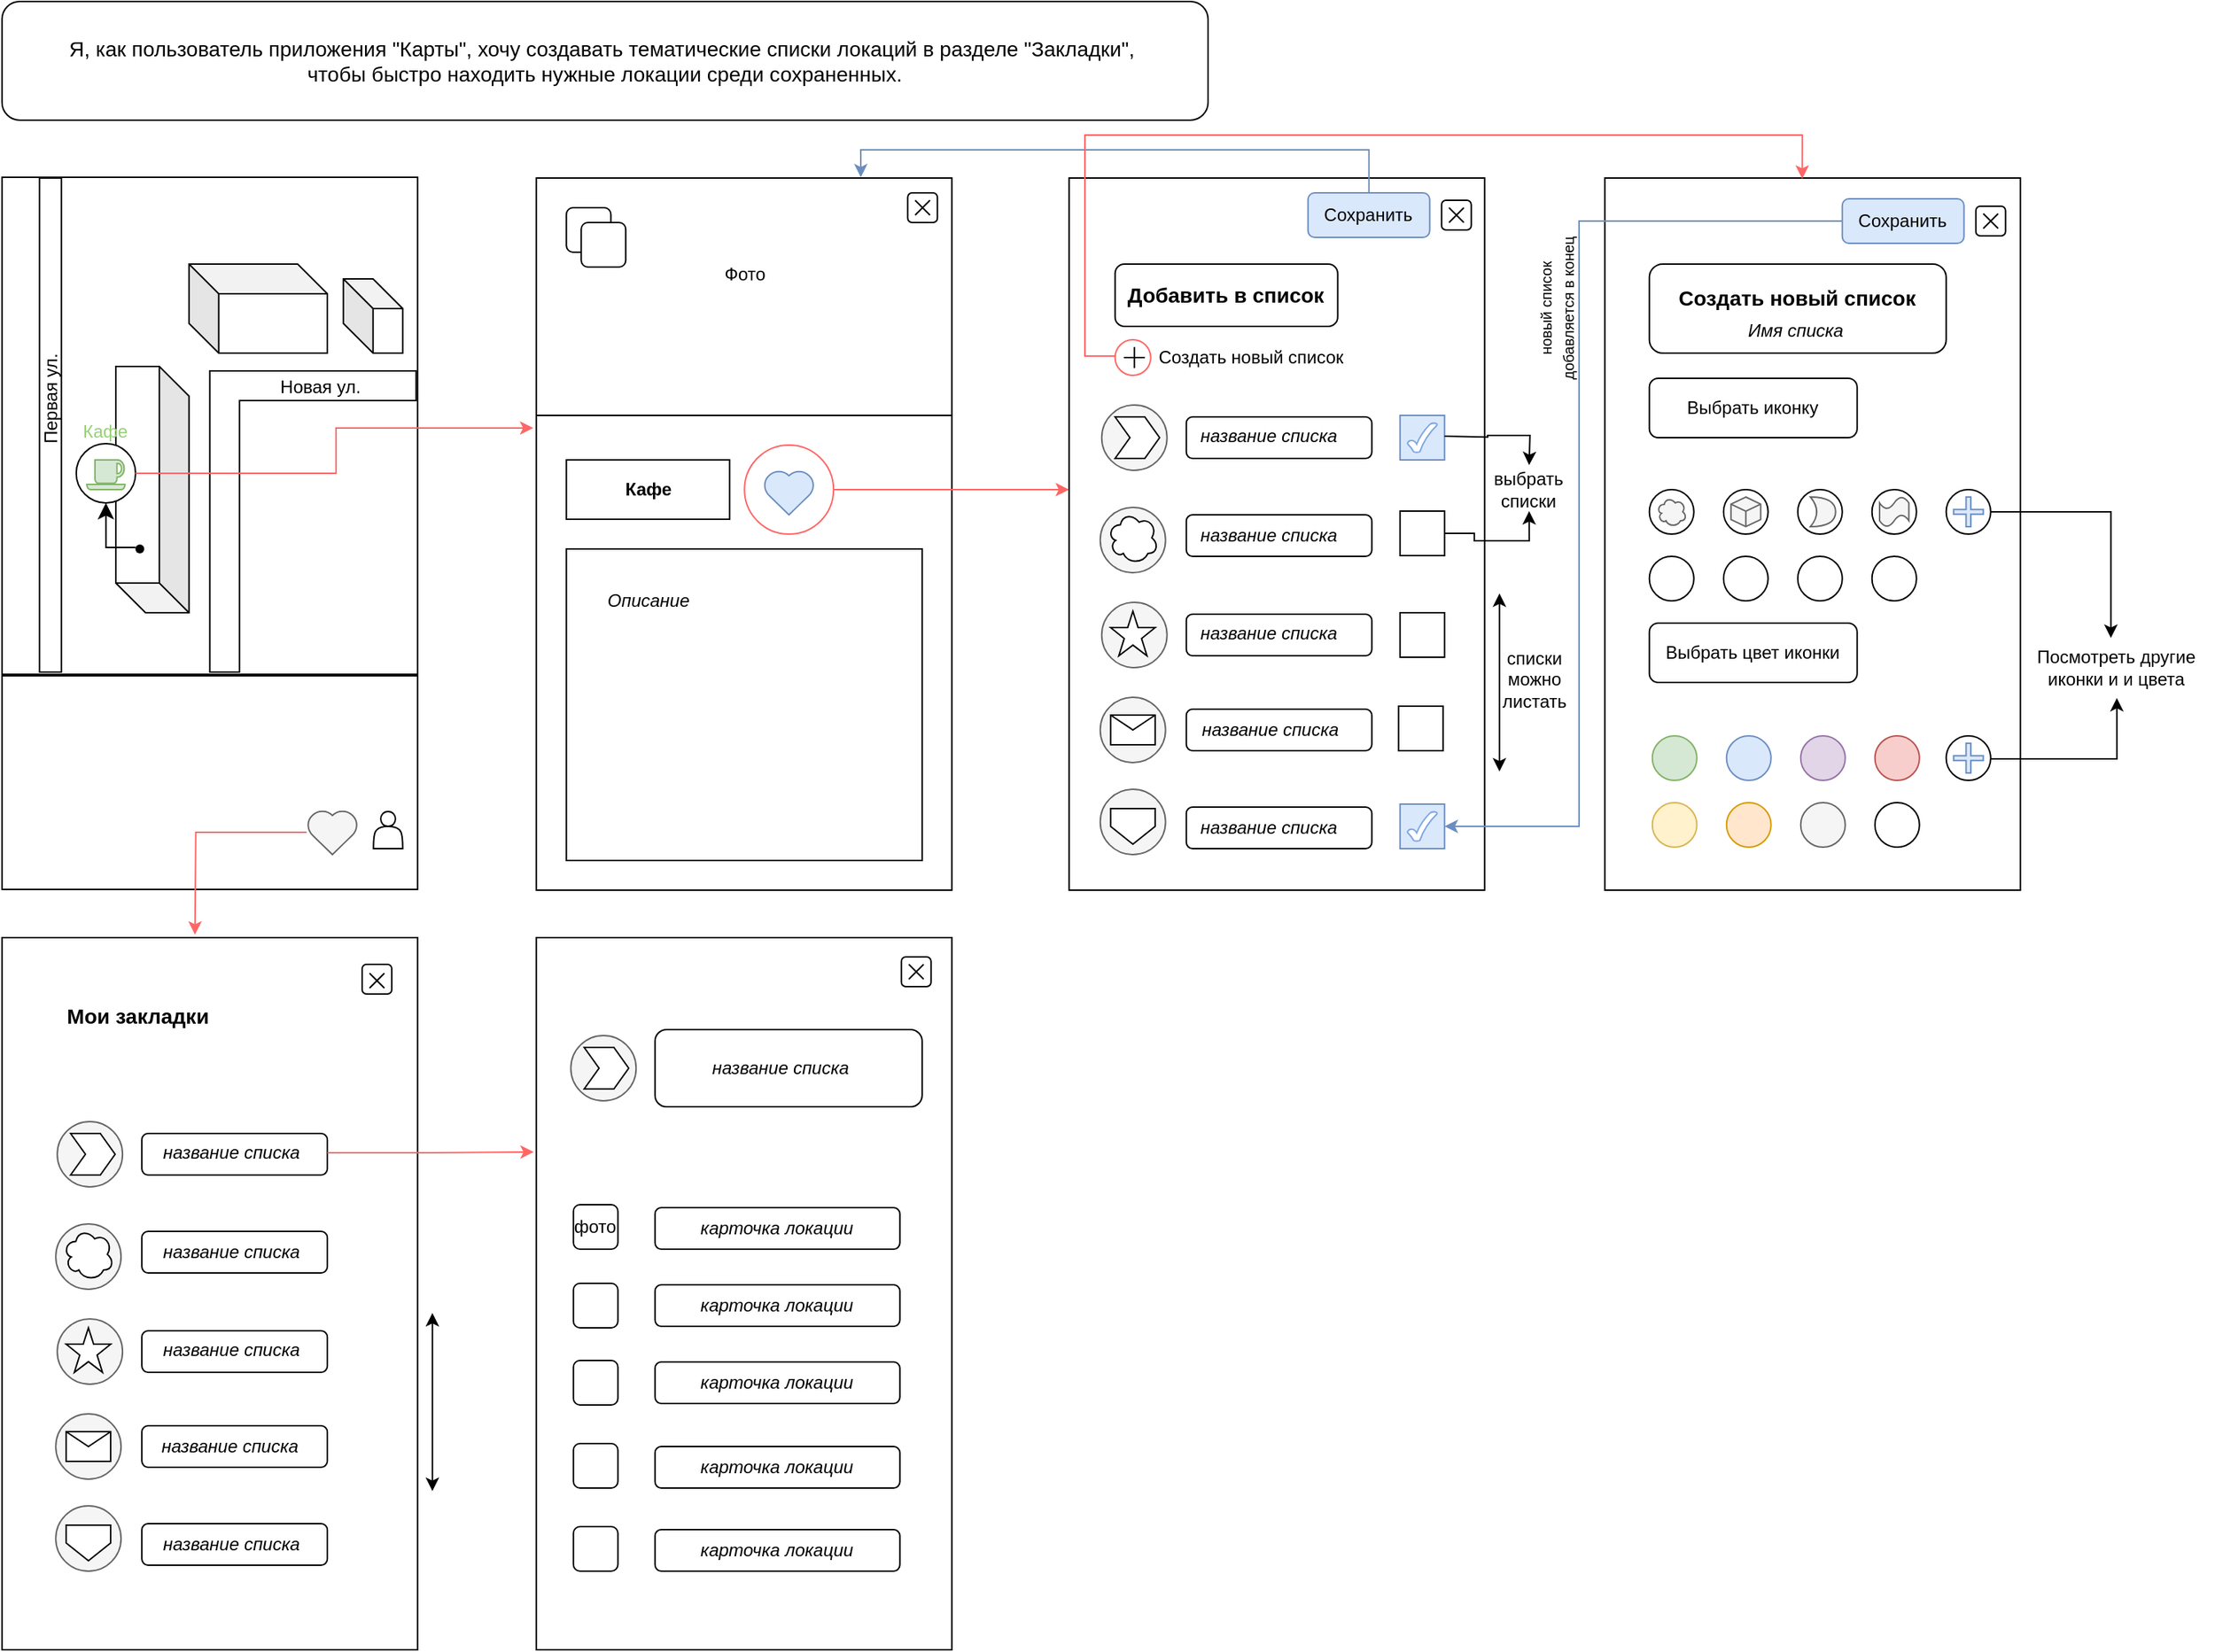 <mxfile version="24.7.17">
  <diagram name="Page-1" id="ng63fu3lM4MBlFRZrWzI">
    <mxGraphModel grid="1" page="1" gridSize="10" guides="1" tooltips="1" connect="1" arrows="1" fold="1" pageScale="1" pageWidth="1100" pageHeight="850" math="0" shadow="0">
      <root>
        <mxCell id="0" />
        <mxCell id="1" parent="0" />
        <mxCell id="B4v2re9XN5KgWexK3dJj-2" value="" style="rounded=0;whiteSpace=wrap;html=1;" vertex="1" parent="1">
          <mxGeometry x="-442.64" y="159" width="280" height="480" as="geometry" />
        </mxCell>
        <mxCell id="4qpN3ZdkAZgRAv6ax8aq-21" style="edgeStyle=orthogonalEdgeStyle;rounded=0;orthogonalLoop=1;jettySize=auto;html=1;exitX=1;exitY=0.5;exitDx=0;exitDy=0;strokeColor=#FF6666;fillColor=#a20025;" edge="1" parent="1" source="4qpN3ZdkAZgRAv6ax8aq-19" target="4qpN3ZdkAZgRAv6ax8aq-14">
          <mxGeometry relative="1" as="geometry">
            <Array as="points">
              <mxPoint x="-122.64" y="369" />
              <mxPoint x="-122.64" y="369" />
            </Array>
          </mxGeometry>
        </mxCell>
        <mxCell id="4qpN3ZdkAZgRAv6ax8aq-19" value="" style="ellipse;whiteSpace=wrap;html=1;aspect=fixed;fillColor=none;strokeColor=#FF6666;" vertex="1" parent="1">
          <mxGeometry x="-302.36" y="339" width="60" height="60" as="geometry" />
        </mxCell>
        <mxCell id="4qpN3ZdkAZgRAv6ax8aq-2" value="" style="endArrow=none;html=1;rounded=0;entryX=1.001;entryY=0.573;entryDx=0;entryDy=0;entryPerimeter=0;exitX=0;exitY=0.573;exitDx=0;exitDy=0;exitPerimeter=0;" edge="1" parent="1">
          <mxGeometry width="50" height="50" relative="1" as="geometry">
            <mxPoint x="-442.64" y="319.0" as="sourcePoint" />
            <mxPoint x="-162.36" y="319.0" as="targetPoint" />
          </mxGeometry>
        </mxCell>
        <mxCell id="4qpN3ZdkAZgRAv6ax8aq-6" value="Фото" style="text;html=1;align=center;verticalAlign=middle;whiteSpace=wrap;rounded=0;" vertex="1" parent="1">
          <mxGeometry x="-332.36" y="209" width="60" height="30" as="geometry" />
        </mxCell>
        <mxCell id="4qpN3ZdkAZgRAv6ax8aq-7" value="" style="rounded=1;whiteSpace=wrap;html=1;" vertex="1" parent="1">
          <mxGeometry x="-192.36" y="169" width="20" height="20" as="geometry" />
        </mxCell>
        <mxCell id="4qpN3ZdkAZgRAv6ax8aq-8" value="" style="shape=umlDestroy;whiteSpace=wrap;html=1;strokeWidth=1;targetShapes=umlLifeline;" vertex="1" parent="1">
          <mxGeometry x="-187.36" y="174" width="10" height="10" as="geometry" />
        </mxCell>
        <mxCell id="4qpN3ZdkAZgRAv6ax8aq-9" value="&lt;b&gt;Кафе&lt;/b&gt;" style="rounded=0;whiteSpace=wrap;html=1;" vertex="1" parent="1">
          <mxGeometry x="-422.36" y="349" width="110" height="40" as="geometry" />
        </mxCell>
        <mxCell id="4qpN3ZdkAZgRAv6ax8aq-12" value="" style="rounded=1;whiteSpace=wrap;html=1;" vertex="1" parent="1">
          <mxGeometry x="-422.36" y="179" width="30" height="30" as="geometry" />
        </mxCell>
        <mxCell id="4qpN3ZdkAZgRAv6ax8aq-13" value="" style="rounded=1;whiteSpace=wrap;html=1;" vertex="1" parent="1">
          <mxGeometry x="-412.36" y="189" width="30" height="30" as="geometry" />
        </mxCell>
        <mxCell id="4qpN3ZdkAZgRAv6ax8aq-14" value="" style="rounded=0;whiteSpace=wrap;html=1;" vertex="1" parent="1">
          <mxGeometry x="-83.64" y="159" width="280" height="480" as="geometry" />
        </mxCell>
        <mxCell id="4qpN3ZdkAZgRAv6ax8aq-22" value="&lt;b&gt;&lt;font style=&quot;font-size: 14px;&quot;&gt;Добавить в список&lt;/font&gt;&lt;/b&gt;" style="rounded=1;whiteSpace=wrap;html=1;" vertex="1" parent="1">
          <mxGeometry x="-52.64" y="217" width="150" height="42" as="geometry" />
        </mxCell>
        <mxCell id="4qpN3ZdkAZgRAv6ax8aq-42" value="" style="rounded=0;whiteSpace=wrap;html=1;" vertex="1" parent="1">
          <mxGeometry x="-422.36" y="409" width="239.72" height="210" as="geometry" />
        </mxCell>
        <mxCell id="4qpN3ZdkAZgRAv6ax8aq-10" value="&lt;i&gt;Описание&lt;/i&gt;" style="text;html=1;align=center;verticalAlign=middle;whiteSpace=wrap;rounded=0;" vertex="1" parent="1">
          <mxGeometry x="-417.36" y="429" width="100" height="30" as="geometry" />
        </mxCell>
        <mxCell id="4qpN3ZdkAZgRAv6ax8aq-43" value="" style="rounded=1;whiteSpace=wrap;html=1;" vertex="1" parent="1">
          <mxGeometry x="-4.64" y="320" width="125" height="28" as="geometry" />
        </mxCell>
        <mxCell id="4qpN3ZdkAZgRAv6ax8aq-27" value="&lt;i&gt;название списка&lt;/i&gt;" style="text;html=1;align=center;verticalAlign=middle;whiteSpace=wrap;rounded=0;" vertex="1" parent="1">
          <mxGeometry x="-13.64" y="318" width="130" height="30" as="geometry" />
        </mxCell>
        <mxCell id="4qpN3ZdkAZgRAv6ax8aq-44" value="" style="rounded=1;whiteSpace=wrap;html=1;" vertex="1" parent="1">
          <mxGeometry x="-4.64" y="386" width="125" height="28" as="geometry" />
        </mxCell>
        <mxCell id="4qpN3ZdkAZgRAv6ax8aq-45" value="" style="rounded=1;whiteSpace=wrap;html=1;" vertex="1" parent="1">
          <mxGeometry x="-4.64" y="453" width="125" height="28" as="geometry" />
        </mxCell>
        <mxCell id="4qpN3ZdkAZgRAv6ax8aq-46" value="" style="rounded=1;whiteSpace=wrap;html=1;" vertex="1" parent="1">
          <mxGeometry x="-4.64" y="517" width="125" height="28" as="geometry" />
        </mxCell>
        <mxCell id="4qpN3ZdkAZgRAv6ax8aq-47" value="" style="rounded=1;whiteSpace=wrap;html=1;" vertex="1" parent="1">
          <mxGeometry x="-4.64" y="583" width="125" height="28" as="geometry" />
        </mxCell>
        <mxCell id="4qpN3ZdkAZgRAv6ax8aq-38" value="&lt;i&gt;название списка&lt;/i&gt;" style="text;html=1;align=center;verticalAlign=middle;whiteSpace=wrap;rounded=0;" vertex="1" parent="1">
          <mxGeometry x="-13.64" y="582" width="130" height="30" as="geometry" />
        </mxCell>
        <mxCell id="4qpN3ZdkAZgRAv6ax8aq-37" value="&lt;i&gt;название списка&lt;/i&gt;" style="text;html=1;align=center;verticalAlign=middle;whiteSpace=wrap;rounded=0;" vertex="1" parent="1">
          <mxGeometry x="-6" y="516" width="116.36" height="30" as="geometry" />
        </mxCell>
        <mxCell id="4qpN3ZdkAZgRAv6ax8aq-36" value="&lt;i&gt;название списка&lt;/i&gt;" style="text;html=1;align=center;verticalAlign=middle;whiteSpace=wrap;rounded=0;" vertex="1" parent="1">
          <mxGeometry x="-13.64" y="451" width="130" height="30" as="geometry" />
        </mxCell>
        <mxCell id="4qpN3ZdkAZgRAv6ax8aq-35" value="&lt;i&gt;название списка&lt;/i&gt;" style="text;html=1;align=center;verticalAlign=middle;whiteSpace=wrap;rounded=0;" vertex="1" parent="1">
          <mxGeometry x="-13.64" y="385" width="130" height="30" as="geometry" />
        </mxCell>
        <mxCell id="4qpN3ZdkAZgRAv6ax8aq-50" value="" style="rounded=0;whiteSpace=wrap;html=1;" vertex="1" parent="1">
          <mxGeometry x="277.36" y="159" width="280" height="480" as="geometry" />
        </mxCell>
        <mxCell id="4qpN3ZdkAZgRAv6ax8aq-53" value="&lt;b&gt;&lt;font style=&quot;font-size: 14px;&quot;&gt;Создать новый список&lt;/font&gt;&lt;/b&gt;&lt;div&gt;&lt;br&gt;&lt;/div&gt;" style="rounded=1;whiteSpace=wrap;html=1;" vertex="1" parent="1">
          <mxGeometry x="307.36" y="217" width="200" height="60" as="geometry" />
        </mxCell>
        <mxCell id="4qpN3ZdkAZgRAv6ax8aq-54" value="Выбрать иконку" style="rounded=1;whiteSpace=wrap;html=1;" vertex="1" parent="1">
          <mxGeometry x="307.36" y="294" width="140" height="40" as="geometry" />
        </mxCell>
        <mxCell id="4qpN3ZdkAZgRAv6ax8aq-55" value="Выбрать цвет иконки" style="rounded=1;whiteSpace=wrap;html=1;" vertex="1" parent="1">
          <mxGeometry x="307.36" y="459" width="140" height="40" as="geometry" />
        </mxCell>
        <mxCell id="4qpN3ZdkAZgRAv6ax8aq-57" value="" style="ellipse;whiteSpace=wrap;html=1;aspect=fixed;" vertex="1" parent="1">
          <mxGeometry x="307.36" y="369" width="30" height="30" as="geometry" />
        </mxCell>
        <mxCell id="4qpN3ZdkAZgRAv6ax8aq-58" value="" style="ellipse;whiteSpace=wrap;html=1;aspect=fixed;" vertex="1" parent="1">
          <mxGeometry x="457.36" y="369" width="30" height="30" as="geometry" />
        </mxCell>
        <mxCell id="4qpN3ZdkAZgRAv6ax8aq-59" value="" style="ellipse;whiteSpace=wrap;html=1;aspect=fixed;" vertex="1" parent="1">
          <mxGeometry x="307.36" y="414" width="30" height="30" as="geometry" />
        </mxCell>
        <mxCell id="4qpN3ZdkAZgRAv6ax8aq-60" value="" style="ellipse;whiteSpace=wrap;html=1;aspect=fixed;" vertex="1" parent="1">
          <mxGeometry x="457.36" y="414" width="30" height="30" as="geometry" />
        </mxCell>
        <mxCell id="4qpN3ZdkAZgRAv6ax8aq-61" value="" style="ellipse;whiteSpace=wrap;html=1;aspect=fixed;" vertex="1" parent="1">
          <mxGeometry x="357.36" y="414" width="30" height="30" as="geometry" />
        </mxCell>
        <mxCell id="4qpN3ZdkAZgRAv6ax8aq-62" value="" style="ellipse;whiteSpace=wrap;html=1;aspect=fixed;" vertex="1" parent="1">
          <mxGeometry x="407.36" y="414" width="30" height="30" as="geometry" />
        </mxCell>
        <mxCell id="4qpN3ZdkAZgRAv6ax8aq-63" value="" style="ellipse;whiteSpace=wrap;html=1;aspect=fixed;" vertex="1" parent="1">
          <mxGeometry x="407.36" y="369" width="30" height="30" as="geometry" />
        </mxCell>
        <mxCell id="4qpN3ZdkAZgRAv6ax8aq-64" value="" style="ellipse;whiteSpace=wrap;html=1;aspect=fixed;" vertex="1" parent="1">
          <mxGeometry x="357.36" y="369" width="30" height="30" as="geometry" />
        </mxCell>
        <mxCell id="4qpN3ZdkAZgRAv6ax8aq-97" value="" style="ellipse;whiteSpace=wrap;html=1;aspect=fixed;fillColor=#d5e8d4;strokeColor=#82b366;" vertex="1" parent="1">
          <mxGeometry x="309.36" y="535" width="30" height="30" as="geometry" />
        </mxCell>
        <mxCell id="4qpN3ZdkAZgRAv6ax8aq-98" value="" style="ellipse;whiteSpace=wrap;html=1;aspect=fixed;fillColor=#f8cecc;strokeColor=#b85450;" vertex="1" parent="1">
          <mxGeometry x="459.36" y="535" width="30" height="30" as="geometry" />
        </mxCell>
        <mxCell id="4qpN3ZdkAZgRAv6ax8aq-99" value="" style="ellipse;whiteSpace=wrap;html=1;aspect=fixed;fillColor=#fff2cc;strokeColor=#d6b656;" vertex="1" parent="1">
          <mxGeometry x="309.36" y="580" width="30" height="30" as="geometry" />
        </mxCell>
        <mxCell id="4qpN3ZdkAZgRAv6ax8aq-100" value="" style="ellipse;whiteSpace=wrap;html=1;aspect=fixed;" vertex="1" parent="1">
          <mxGeometry x="459.36" y="580" width="30" height="30" as="geometry" />
        </mxCell>
        <mxCell id="4qpN3ZdkAZgRAv6ax8aq-101" value="" style="ellipse;whiteSpace=wrap;html=1;aspect=fixed;fillColor=#ffe6cc;strokeColor=#d79b00;" vertex="1" parent="1">
          <mxGeometry x="359.36" y="580" width="30" height="30" as="geometry" />
        </mxCell>
        <mxCell id="4qpN3ZdkAZgRAv6ax8aq-102" value="" style="ellipse;whiteSpace=wrap;html=1;aspect=fixed;fillColor=#f5f5f5;fontColor=#333333;strokeColor=#666666;" vertex="1" parent="1">
          <mxGeometry x="409.36" y="580" width="30" height="30" as="geometry" />
        </mxCell>
        <mxCell id="4qpN3ZdkAZgRAv6ax8aq-103" value="" style="ellipse;whiteSpace=wrap;html=1;aspect=fixed;fillColor=#e1d5e7;strokeColor=#9673a6;" vertex="1" parent="1">
          <mxGeometry x="409.36" y="535" width="30" height="30" as="geometry" />
        </mxCell>
        <mxCell id="4qpN3ZdkAZgRAv6ax8aq-104" value="" style="ellipse;whiteSpace=wrap;html=1;aspect=fixed;fillColor=#dae8fc;strokeColor=#6c8ebf;" vertex="1" parent="1">
          <mxGeometry x="359.36" y="535" width="30" height="30" as="geometry" />
        </mxCell>
        <mxCell id="bad4EyrJ_Dqa51eoFmXy-5" style="edgeStyle=orthogonalEdgeStyle;rounded=0;orthogonalLoop=1;jettySize=auto;html=1;entryX=0.781;entryY=-0.001;entryDx=0;entryDy=0;entryPerimeter=0;fillColor=#dae8fc;strokeColor=#6c8ebf;" edge="1" parent="1" source="4qpN3ZdkAZgRAv6ax8aq-106" target="B4v2re9XN5KgWexK3dJj-2">
          <mxGeometry relative="1" as="geometry">
            <mxPoint x="-130" y="150" as="targetPoint" />
            <Array as="points">
              <mxPoint x="118" y="140" />
              <mxPoint x="-224" y="140" />
            </Array>
          </mxGeometry>
        </mxCell>
        <mxCell id="4qpN3ZdkAZgRAv6ax8aq-106" value="Сохранить" style="rounded=1;whiteSpace=wrap;html=1;fillColor=#dae8fc;strokeColor=#6c8ebf;" vertex="1" parent="1">
          <mxGeometry x="77.36" y="169" width="82" height="30" as="geometry" />
        </mxCell>
        <mxCell id="4qpN3ZdkAZgRAv6ax8aq-108" value="" style="rounded=1;whiteSpace=wrap;html=1;" vertex="1" parent="1">
          <mxGeometry x="167.36" y="174" width="20" height="20" as="geometry" />
        </mxCell>
        <mxCell id="4qpN3ZdkAZgRAv6ax8aq-109" value="" style="shape=umlDestroy;whiteSpace=wrap;html=1;strokeWidth=1;targetShapes=umlLifeline;" vertex="1" parent="1">
          <mxGeometry x="172.36" y="179" width="10" height="10" as="geometry" />
        </mxCell>
        <mxCell id="4qpN3ZdkAZgRAv6ax8aq-111" value="" style="rounded=1;whiteSpace=wrap;html=1;" vertex="1" parent="1">
          <mxGeometry x="527.36" y="178" width="20" height="20" as="geometry" />
        </mxCell>
        <mxCell id="4qpN3ZdkAZgRAv6ax8aq-112" value="" style="shape=umlDestroy;whiteSpace=wrap;html=1;strokeWidth=1;targetShapes=umlLifeline;" vertex="1" parent="1">
          <mxGeometry x="532.36" y="183" width="10" height="10" as="geometry" />
        </mxCell>
        <mxCell id="cV2AMQ0QQFxOmohtkdVR-63" style="edgeStyle=orthogonalEdgeStyle;rounded=0;orthogonalLoop=1;jettySize=auto;html=1;" edge="1" parent="1" source="4qpN3ZdkAZgRAv6ax8aq-140">
          <mxGeometry relative="1" as="geometry">
            <mxPoint x="617.36" y="469" as="targetPoint" />
            <Array as="points">
              <mxPoint x="618.36" y="384" />
              <mxPoint x="618.36" y="469" />
            </Array>
          </mxGeometry>
        </mxCell>
        <mxCell id="4qpN3ZdkAZgRAv6ax8aq-140" value="" style="ellipse;whiteSpace=wrap;html=1;aspect=fixed;" vertex="1" parent="1">
          <mxGeometry x="507.36" y="369" width="30" height="30" as="geometry" />
        </mxCell>
        <mxCell id="4qpN3ZdkAZgRAv6ax8aq-141" value="" style="ellipse;whiteSpace=wrap;html=1;aspect=fixed;" vertex="1" parent="1">
          <mxGeometry x="507.36" y="535" width="30" height="30" as="geometry" />
        </mxCell>
        <mxCell id="4qpN3ZdkAZgRAv6ax8aq-146" value="" style="shape=cross;whiteSpace=wrap;html=1;size=0.16;fillColor=#dae8fc;strokeColor=#6c8ebf;" vertex="1" parent="1">
          <mxGeometry x="512.36" y="374" width="20" height="20" as="geometry" />
        </mxCell>
        <mxCell id="cV2AMQ0QQFxOmohtkdVR-64" style="edgeStyle=orthogonalEdgeStyle;rounded=0;orthogonalLoop=1;jettySize=auto;html=1;" edge="1" parent="1">
          <mxGeometry relative="1" as="geometry">
            <mxPoint x="622.36" y="509.47" as="targetPoint" />
            <mxPoint x="537.36" y="550.529" as="sourcePoint" />
            <Array as="points">
              <mxPoint x="622.36" y="551" />
            </Array>
          </mxGeometry>
        </mxCell>
        <mxCell id="4qpN3ZdkAZgRAv6ax8aq-147" value="" style="shape=cross;whiteSpace=wrap;html=1;size=0.16;fillColor=#dae8fc;strokeColor=#6c8ebf;" vertex="1" parent="1">
          <mxGeometry x="512.36" y="540" width="20" height="20" as="geometry" />
        </mxCell>
        <mxCell id="0eMUQmxKOWn8m058sIl2-1" value="" style="rounded=0;whiteSpace=wrap;html=1;" vertex="1" parent="1">
          <mxGeometry x="-802.64" y="671" width="280" height="480" as="geometry" />
        </mxCell>
        <mxCell id="0eMUQmxKOWn8m058sIl2-7" value="Создать новый список" style="text;html=1;align=center;verticalAlign=middle;whiteSpace=wrap;rounded=0;" vertex="1" parent="1">
          <mxGeometry x="-25.64" y="265" width="130" height="30" as="geometry" />
        </mxCell>
        <mxCell id="0eMUQmxKOWn8m058sIl2-8" style="edgeStyle=orthogonalEdgeStyle;rounded=0;orthogonalLoop=1;jettySize=auto;html=1;entryX=0.475;entryY=0.001;entryDx=0;entryDy=0;entryPerimeter=0;fillColor=#a20025;strokeColor=#FF6666;exitX=0;exitY=0.5;exitDx=0;exitDy=0;" edge="1" parent="1" source="cV2AMQ0QQFxOmohtkdVR-10" target="4qpN3ZdkAZgRAv6ax8aq-50">
          <mxGeometry relative="1" as="geometry">
            <Array as="points">
              <mxPoint x="-40" y="280" />
              <mxPoint x="-40" y="279" />
              <mxPoint x="-73" y="279" />
              <mxPoint x="-73" y="130" />
              <mxPoint x="410" y="130" />
            </Array>
            <mxPoint x="-39.64" y="259" as="sourcePoint" />
          </mxGeometry>
        </mxCell>
        <mxCell id="0eMUQmxKOWn8m058sIl2-11" value="" style="whiteSpace=wrap;html=1;aspect=fixed;fillColor=#dae8fc;strokeColor=#6c8ebf;" vertex="1" parent="1">
          <mxGeometry x="139.36" y="319" width="30" height="30" as="geometry" />
        </mxCell>
        <mxCell id="cV2AMQ0QQFxOmohtkdVR-12" style="edgeStyle=orthogonalEdgeStyle;rounded=0;orthogonalLoop=1;jettySize=auto;html=1;entryX=0.5;entryY=1;entryDx=0;entryDy=0;" edge="1" parent="1" source="0eMUQmxKOWn8m058sIl2-14" target="cV2AMQ0QQFxOmohtkdVR-8">
          <mxGeometry relative="1" as="geometry" />
        </mxCell>
        <mxCell id="0eMUQmxKOWn8m058sIl2-14" value="" style="whiteSpace=wrap;html=1;aspect=fixed;" vertex="1" parent="1">
          <mxGeometry x="139.36" y="383.5" width="30" height="30" as="geometry" />
        </mxCell>
        <mxCell id="0eMUQmxKOWn8m058sIl2-15" value="" style="whiteSpace=wrap;html=1;aspect=fixed;" vertex="1" parent="1">
          <mxGeometry x="139.36" y="452" width="30" height="30" as="geometry" />
        </mxCell>
        <mxCell id="0eMUQmxKOWn8m058sIl2-16" value="" style="whiteSpace=wrap;html=1;aspect=fixed;" vertex="1" parent="1">
          <mxGeometry x="138.36" y="515" width="30" height="30" as="geometry" />
        </mxCell>
        <mxCell id="0eMUQmxKOWn8m058sIl2-17" value="" style="whiteSpace=wrap;html=1;aspect=fixed;fillColor=#dae8fc;strokeColor=#6c8ebf;" vertex="1" parent="1">
          <mxGeometry x="139.36" y="581" width="30" height="30" as="geometry" />
        </mxCell>
        <mxCell id="cV2AMQ0QQFxOmohtkdVR-1" value="" style="ellipse;shape=cloud;whiteSpace=wrap;html=1;fillColor=#f5f5f5;fontColor=#333333;strokeColor=#666666;" vertex="1" parent="1">
          <mxGeometry x="312.36" y="374" width="20" height="20" as="geometry" />
        </mxCell>
        <mxCell id="cV2AMQ0QQFxOmohtkdVR-4" value="" style="html=1;shape=mxgraph.basic.isocube;isoAngle=15;fillColor=#f5f5f5;fontColor=#333333;strokeColor=#666666;" vertex="1" parent="1">
          <mxGeometry x="362.36" y="374" width="20" height="20" as="geometry" />
        </mxCell>
        <mxCell id="cV2AMQ0QQFxOmohtkdVR-9" value="" style="edgeStyle=orthogonalEdgeStyle;rounded=0;orthogonalLoop=1;jettySize=auto;html=1;" edge="1" parent="1">
          <mxGeometry relative="1" as="geometry">
            <mxPoint x="226.36" y="352.5" as="targetPoint" />
            <mxPoint x="169.36" y="333.059" as="sourcePoint" />
          </mxGeometry>
        </mxCell>
        <mxCell id="cV2AMQ0QQFxOmohtkdVR-8" value="выбрать списки" style="text;html=1;align=center;verticalAlign=middle;whiteSpace=wrap;rounded=0;" vertex="1" parent="1">
          <mxGeometry x="196.36" y="353.5" width="60" height="30" as="geometry" />
        </mxCell>
        <mxCell id="cV2AMQ0QQFxOmohtkdVR-10" value="" style="ellipse;whiteSpace=wrap;html=1;aspect=fixed;strokeColor=#FF6666;" vertex="1" parent="1">
          <mxGeometry x="-52.64" y="268" width="24" height="24" as="geometry" />
        </mxCell>
        <mxCell id="4qpN3ZdkAZgRAv6ax8aq-24" value="" style="shape=umlDestroy;whiteSpace=wrap;html=1;strokeWidth=1;targetShapes=umlLifeline;direction=south;rotation=135;" vertex="1" parent="1">
          <mxGeometry x="-44.64" y="275" width="10" height="10" as="geometry" />
        </mxCell>
        <mxCell id="cV2AMQ0QQFxOmohtkdVR-20" value="" style="verticalLabelPosition=bottom;verticalAlign=top;html=1;shape=mxgraph.basic.tick;strokeColor=#7EA6E0;" vertex="1" parent="1">
          <mxGeometry x="144.36" y="324" width="20" height="20" as="geometry" />
        </mxCell>
        <mxCell id="bad4EyrJ_Dqa51eoFmXy-7" style="edgeStyle=orthogonalEdgeStyle;rounded=0;orthogonalLoop=1;jettySize=auto;html=1;entryX=1;entryY=0.5;entryDx=0;entryDy=0;fillColor=#dae8fc;strokeColor=#6c8ebf;" edge="1" parent="1" source="cV2AMQ0QQFxOmohtkdVR-21" target="0eMUQmxKOWn8m058sIl2-17">
          <mxGeometry relative="1" as="geometry">
            <Array as="points">
              <mxPoint x="260" y="188" />
              <mxPoint x="260" y="596" />
            </Array>
          </mxGeometry>
        </mxCell>
        <mxCell id="cV2AMQ0QQFxOmohtkdVR-21" value="Сохранить" style="rounded=1;whiteSpace=wrap;html=1;fillColor=#dae8fc;strokeColor=#6c8ebf;" vertex="1" parent="1">
          <mxGeometry x="437.36" y="173" width="82" height="30" as="geometry" />
        </mxCell>
        <mxCell id="cV2AMQ0QQFxOmohtkdVR-22" value="" style="endArrow=classic;startArrow=classic;html=1;rounded=0;" edge="1" parent="1">
          <mxGeometry width="50" height="50" relative="1" as="geometry">
            <mxPoint x="206.36" y="559" as="sourcePoint" />
            <mxPoint x="206.36" y="439" as="targetPoint" />
          </mxGeometry>
        </mxCell>
        <mxCell id="cV2AMQ0QQFxOmohtkdVR-24" value="списки&lt;div&gt;можно листать&lt;/div&gt;" style="text;html=1;align=center;verticalAlign=middle;whiteSpace=wrap;rounded=0;" vertex="1" parent="1">
          <mxGeometry x="200.36" y="482" width="60" height="30" as="geometry" />
        </mxCell>
        <mxCell id="cV2AMQ0QQFxOmohtkdVR-26" value="" style="shape=xor;whiteSpace=wrap;html=1;fillColor=#f5f5f5;fontColor=#333333;strokeColor=#666666;" vertex="1" parent="1">
          <mxGeometry x="415.86" y="374" width="17" height="20" as="geometry" />
        </mxCell>
        <mxCell id="cV2AMQ0QQFxOmohtkdVR-27" value="" style="shape=tape;whiteSpace=wrap;html=1;fillColor=#f5f5f5;fontColor=#333333;strokeColor=#666666;" vertex="1" parent="1">
          <mxGeometry x="462.5" y="374" width="19.72" height="20" as="geometry" />
        </mxCell>
        <mxCell id="cV2AMQ0QQFxOmohtkdVR-28" value="" style="rounded=0;whiteSpace=wrap;html=1;" vertex="1" parent="1">
          <mxGeometry x="-802.64" y="158.5" width="280" height="480" as="geometry" />
        </mxCell>
        <mxCell id="cV2AMQ0QQFxOmohtkdVR-29" value="" style="line;strokeWidth=2;html=1;" vertex="1" parent="1">
          <mxGeometry x="-802.64" y="489" width="280" height="10" as="geometry" />
        </mxCell>
        <mxCell id="cV2AMQ0QQFxOmohtkdVR-30" value="" style="shape=corner;whiteSpace=wrap;html=1;" vertex="1" parent="1">
          <mxGeometry x="-662.64" y="289" width="139" height="203" as="geometry" />
        </mxCell>
        <mxCell id="cV2AMQ0QQFxOmohtkdVR-31" value="" style="rounded=0;whiteSpace=wrap;html=1;" vertex="1" parent="1">
          <mxGeometry x="-777.36" y="159" width="14.72" height="333" as="geometry" />
        </mxCell>
        <mxCell id="cV2AMQ0QQFxOmohtkdVR-36" value="" style="shape=cube;whiteSpace=wrap;html=1;boundedLbl=1;backgroundOutline=1;darkOpacity=0.05;darkOpacity2=0.1;" vertex="1" parent="1">
          <mxGeometry x="-676.64" y="217" width="93.22" height="60" as="geometry" />
        </mxCell>
        <mxCell id="cV2AMQ0QQFxOmohtkdVR-37" value="" style="shape=cube;whiteSpace=wrap;html=1;boundedLbl=1;backgroundOutline=1;darkOpacity=0.05;darkOpacity2=0.1;" vertex="1" parent="1">
          <mxGeometry x="-572.64" y="227" width="40" height="50" as="geometry" />
        </mxCell>
        <mxCell id="cV2AMQ0QQFxOmohtkdVR-39" value="" style="shape=cube;whiteSpace=wrap;html=1;boundedLbl=1;backgroundOutline=1;darkOpacity=0.05;darkOpacity2=0.1;rotation=-180;" vertex="1" parent="1">
          <mxGeometry x="-725.92" y="286" width="49.28" height="166" as="geometry" />
        </mxCell>
        <mxCell id="cV2AMQ0QQFxOmohtkdVR-43" value="Новая ул." style="text;html=1;align=center;verticalAlign=middle;whiteSpace=wrap;rounded=0;" vertex="1" parent="1">
          <mxGeometry x="-632.64" y="285" width="90" height="30" as="geometry" />
        </mxCell>
        <mxCell id="cV2AMQ0QQFxOmohtkdVR-44" value="Первая ул." style="text;html=1;align=center;verticalAlign=middle;whiteSpace=wrap;rounded=0;rotation=-90;" vertex="1" parent="1">
          <mxGeometry x="-840" y="295" width="140" height="25" as="geometry" />
        </mxCell>
        <mxCell id="cV2AMQ0QQFxOmohtkdVR-45" value="" style="ellipse;whiteSpace=wrap;html=1;aspect=fixed;" vertex="1" parent="1">
          <mxGeometry x="-752.64" y="338" width="40" height="40" as="geometry" />
        </mxCell>
        <mxCell id="cV2AMQ0QQFxOmohtkdVR-47" value="" style="shape=mxgraph.signs.food.coffee;html=1;pointerEvents=1;fillColor=#d5e8d4;strokeColor=#82b366;verticalLabelPosition=bottom;verticalAlign=top;align=center;sketch=0;" vertex="1" parent="1">
          <mxGeometry x="-745.5" y="349" width="25.72" height="20" as="geometry" />
        </mxCell>
        <mxCell id="cV2AMQ0QQFxOmohtkdVR-48" value="" style="edgeStyle=segmentEdgeStyle;endArrow=classic;html=1;curved=0;rounded=0;endSize=8;startSize=8;" edge="1" parent="1">
          <mxGeometry width="50" height="50" relative="1" as="geometry">
            <mxPoint x="-712.64" y="408" as="sourcePoint" />
            <mxPoint x="-732.64" y="378" as="targetPoint" />
          </mxGeometry>
        </mxCell>
        <mxCell id="cV2AMQ0QQFxOmohtkdVR-49" value="" style="shape=waypoint;sketch=0;fillStyle=solid;size=6;pointerEvents=1;points=[];fillColor=none;resizable=0;rotatable=0;perimeter=centerPerimeter;snapToPoint=1;" vertex="1" parent="1">
          <mxGeometry x="-719.78" y="399" width="20" height="20" as="geometry" />
        </mxCell>
        <mxCell id="cV2AMQ0QQFxOmohtkdVR-51" value="&lt;font color=&quot;#97d077&quot;&gt;Кафе&lt;/font&gt;" style="text;html=1;align=center;verticalAlign=middle;whiteSpace=wrap;rounded=0;" vertex="1" parent="1">
          <mxGeometry x="-762.64" y="315" width="60" height="30" as="geometry" />
        </mxCell>
        <mxCell id="cV2AMQ0QQFxOmohtkdVR-52" value="" style="shape=actor;whiteSpace=wrap;html=1;" vertex="1" parent="1">
          <mxGeometry x="-552.36" y="586" width="19.72" height="25" as="geometry" />
        </mxCell>
        <mxCell id="cV2AMQ0QQFxOmohtkdVR-55" style="edgeStyle=orthogonalEdgeStyle;rounded=0;orthogonalLoop=1;jettySize=auto;html=1;fillColor=#f8cecc;strokeColor=#FF6666;" edge="1" parent="1" source="cV2AMQ0QQFxOmohtkdVR-54">
          <mxGeometry relative="1" as="geometry">
            <mxPoint x="-672.64" y="669.0" as="targetPoint" />
          </mxGeometry>
        </mxCell>
        <mxCell id="cV2AMQ0QQFxOmohtkdVR-54" value="" style="verticalLabelPosition=bottom;verticalAlign=top;html=1;shape=mxgraph.basic.heart;fillColor=#f5f5f5;strokeColor=#666666;fontColor=#333333;" vertex="1" parent="1">
          <mxGeometry x="-597.36" y="585" width="34.72" height="30" as="geometry" />
        </mxCell>
        <mxCell id="cV2AMQ0QQFxOmohtkdVR-56" value="&lt;b&gt;&lt;font style=&quot;font-size: 14px;&quot;&gt;Мои закладки&lt;/font&gt;&lt;/b&gt;" style="text;html=1;align=center;verticalAlign=middle;whiteSpace=wrap;rounded=0;" vertex="1" parent="1">
          <mxGeometry x="-770.64" y="709" width="120" height="30" as="geometry" />
        </mxCell>
        <mxCell id="cV2AMQ0QQFxOmohtkdVR-58" value="" style="endArrow=classic;startArrow=classic;html=1;rounded=0;" edge="1" parent="1">
          <mxGeometry width="50" height="50" relative="1" as="geometry">
            <mxPoint x="-512.64" y="1044" as="sourcePoint" />
            <mxPoint x="-512.64" y="924" as="targetPoint" />
          </mxGeometry>
        </mxCell>
        <mxCell id="cV2AMQ0QQFxOmohtkdVR-59" value="" style="rounded=1;whiteSpace=wrap;html=1;" vertex="1" parent="1">
          <mxGeometry x="-560" y="689" width="20" height="20" as="geometry" />
        </mxCell>
        <mxCell id="cV2AMQ0QQFxOmohtkdVR-60" value="" style="shape=umlDestroy;whiteSpace=wrap;html=1;strokeWidth=1;targetShapes=umlLifeline;" vertex="1" parent="1">
          <mxGeometry x="-555" y="695" width="10" height="10" as="geometry" />
        </mxCell>
        <mxCell id="cV2AMQ0QQFxOmohtkdVR-61" value="" style="verticalLabelPosition=bottom;verticalAlign=top;html=1;shape=mxgraph.basic.heart;fillColor=#dae8fc;strokeColor=#6c8ebf;" vertex="1" parent="1">
          <mxGeometry x="-289.72" y="356" width="34.72" height="30" as="geometry" />
        </mxCell>
        <mxCell id="cV2AMQ0QQFxOmohtkdVR-62" style="edgeStyle=orthogonalEdgeStyle;rounded=0;orthogonalLoop=1;jettySize=auto;html=1;entryX=-0.007;entryY=0.351;entryDx=0;entryDy=0;entryPerimeter=0;strokeColor=#FF6666;" edge="1" parent="1" source="cV2AMQ0QQFxOmohtkdVR-45" target="B4v2re9XN5KgWexK3dJj-2">
          <mxGeometry relative="1" as="geometry" />
        </mxCell>
        <mxCell id="cV2AMQ0QQFxOmohtkdVR-65" value="Посмотреть другие иконки и и цвета" style="text;html=1;align=center;verticalAlign=middle;whiteSpace=wrap;rounded=0;" vertex="1" parent="1">
          <mxGeometry x="557.36" y="474" width="130" height="30" as="geometry" />
        </mxCell>
        <mxCell id="cV2AMQ0QQFxOmohtkdVR-66" value="&lt;i&gt;Имя списка&lt;/i&gt;" style="text;html=1;align=center;verticalAlign=middle;whiteSpace=wrap;rounded=0;" vertex="1" parent="1">
          <mxGeometry x="362.36" y="247" width="87.64" height="30" as="geometry" />
        </mxCell>
        <mxCell id="cV2AMQ0QQFxOmohtkdVR-67" value="&lt;div&gt;&lt;font style=&quot;font-size: 14px;&quot;&gt;Я, как пользователь приложения &quot;Карты&quot;, хочу создавать тематические списки локаций в разделе &quot;Закладки&quot;,&amp;nbsp;&lt;/font&gt;&lt;/div&gt;&lt;div&gt;&lt;font style=&quot;font-size: 14px;&quot;&gt;чтобы быстро находить нужные локации среди сохраненных.&lt;/font&gt;&lt;/div&gt;" style="rounded=1;whiteSpace=wrap;html=1;align=center;" vertex="1" parent="1">
          <mxGeometry x="-802.64" y="40" width="812.64" height="80" as="geometry" />
        </mxCell>
        <mxCell id="cV2AMQ0QQFxOmohtkdVR-68" value="" style="rounded=0;whiteSpace=wrap;html=1;" vertex="1" parent="1">
          <mxGeometry x="-442.64" y="671" width="280" height="480" as="geometry" />
        </mxCell>
        <mxCell id="cV2AMQ0QQFxOmohtkdVR-69" value="" style="rounded=1;whiteSpace=wrap;html=1;" vertex="1" parent="1">
          <mxGeometry x="-362.64" y="733" width="180" height="52" as="geometry" />
        </mxCell>
        <mxCell id="cV2AMQ0QQFxOmohtkdVR-71" value="" style="rounded=1;whiteSpace=wrap;html=1;" vertex="1" parent="1">
          <mxGeometry x="-196.64" y="684" width="20" height="20" as="geometry" />
        </mxCell>
        <mxCell id="cV2AMQ0QQFxOmohtkdVR-72" value="" style="shape=umlDestroy;whiteSpace=wrap;html=1;strokeWidth=1;targetShapes=umlLifeline;" vertex="1" parent="1">
          <mxGeometry x="-191.64" y="689" width="10" height="10" as="geometry" />
        </mxCell>
        <mxCell id="cV2AMQ0QQFxOmohtkdVR-73" value="&lt;i&gt;название списка&lt;/i&gt;" style="text;html=1;align=center;verticalAlign=middle;whiteSpace=wrap;rounded=0;" vertex="1" parent="1">
          <mxGeometry x="-342.64" y="744" width="130" height="30" as="geometry" />
        </mxCell>
        <mxCell id="cV2AMQ0QQFxOmohtkdVR-74" value="фото" style="rounded=1;whiteSpace=wrap;html=1;" vertex="1" parent="1">
          <mxGeometry x="-417.64" y="851" width="30" height="30" as="geometry" />
        </mxCell>
        <mxCell id="cV2AMQ0QQFxOmohtkdVR-75" value="" style="rounded=1;whiteSpace=wrap;html=1;" vertex="1" parent="1">
          <mxGeometry x="-417.64" y="904" width="30" height="30" as="geometry" />
        </mxCell>
        <mxCell id="cV2AMQ0QQFxOmohtkdVR-76" value="" style="rounded=1;whiteSpace=wrap;html=1;" vertex="1" parent="1">
          <mxGeometry x="-417.64" y="956" width="30" height="30" as="geometry" />
        </mxCell>
        <mxCell id="cV2AMQ0QQFxOmohtkdVR-77" value="" style="rounded=1;whiteSpace=wrap;html=1;" vertex="1" parent="1">
          <mxGeometry x="-417.64" y="1012" width="30" height="30" as="geometry" />
        </mxCell>
        <mxCell id="cV2AMQ0QQFxOmohtkdVR-78" value="" style="rounded=1;whiteSpace=wrap;html=1;" vertex="1" parent="1">
          <mxGeometry x="-417.64" y="1068" width="30" height="30" as="geometry" />
        </mxCell>
        <mxCell id="cV2AMQ0QQFxOmohtkdVR-79" value="&lt;i&gt;карточка локации&lt;/i&gt;" style="rounded=1;whiteSpace=wrap;html=1;" vertex="1" parent="1">
          <mxGeometry x="-362.64" y="853" width="165" height="28" as="geometry" />
        </mxCell>
        <mxCell id="cV2AMQ0QQFxOmohtkdVR-80" value="&lt;i&gt;карточка локации&lt;/i&gt;" style="rounded=1;whiteSpace=wrap;html=1;" vertex="1" parent="1">
          <mxGeometry x="-362.64" y="905" width="165" height="28" as="geometry" />
        </mxCell>
        <mxCell id="cV2AMQ0QQFxOmohtkdVR-81" value="&lt;i&gt;карточка локации&lt;/i&gt;" style="rounded=1;whiteSpace=wrap;html=1;" vertex="1" parent="1">
          <mxGeometry x="-362.64" y="957" width="165" height="28" as="geometry" />
        </mxCell>
        <mxCell id="cV2AMQ0QQFxOmohtkdVR-82" value="&lt;i&gt;карточка локации&lt;/i&gt;" style="rounded=1;whiteSpace=wrap;html=1;" vertex="1" parent="1">
          <mxGeometry x="-362.64" y="1014" width="165" height="28" as="geometry" />
        </mxCell>
        <mxCell id="cV2AMQ0QQFxOmohtkdVR-83" value="&lt;i&gt;карточка локации&lt;/i&gt;" style="rounded=1;whiteSpace=wrap;html=1;" vertex="1" parent="1">
          <mxGeometry x="-362.64" y="1070" width="165" height="28" as="geometry" />
        </mxCell>
        <mxCell id="cV2AMQ0QQFxOmohtkdVR-88" value="" style="ellipse;whiteSpace=wrap;html=1;aspect=fixed;fillColor=#f5f5f5;fontColor=#333333;strokeColor=#666666;" vertex="1" parent="1">
          <mxGeometry x="-61.64" y="312" width="44" height="44" as="geometry" />
        </mxCell>
        <mxCell id="4qpN3ZdkAZgRAv6ax8aq-26" value="" style="shape=step;perimeter=stepPerimeter;whiteSpace=wrap;html=1;fixedSize=1;size=10;" vertex="1" parent="1">
          <mxGeometry x="-52.64" y="320" width="30" height="28" as="geometry" />
        </mxCell>
        <mxCell id="cV2AMQ0QQFxOmohtkdVR-90" value="" style="ellipse;whiteSpace=wrap;html=1;aspect=fixed;fillColor=#f5f5f5;fontColor=#333333;strokeColor=#666666;" vertex="1" parent="1">
          <mxGeometry x="-62.64" y="381" width="44" height="44" as="geometry" />
        </mxCell>
        <mxCell id="cV2AMQ0QQFxOmohtkdVR-91" value="" style="ellipse;whiteSpace=wrap;html=1;aspect=fixed;fillColor=#f5f5f5;fontColor=#333333;strokeColor=#666666;" vertex="1" parent="1">
          <mxGeometry x="-61.64" y="445" width="44" height="44" as="geometry" />
        </mxCell>
        <mxCell id="cV2AMQ0QQFxOmohtkdVR-92" value="" style="ellipse;whiteSpace=wrap;html=1;aspect=fixed;fillColor=#f5f5f5;fontColor=#333333;strokeColor=#666666;" vertex="1" parent="1">
          <mxGeometry x="-62.64" y="509" width="44" height="44" as="geometry" />
        </mxCell>
        <mxCell id="cV2AMQ0QQFxOmohtkdVR-93" value="" style="ellipse;whiteSpace=wrap;html=1;aspect=fixed;fillColor=#f5f5f5;fontColor=#333333;strokeColor=#666666;" vertex="1" parent="1">
          <mxGeometry x="-62.64" y="571" width="44" height="44" as="geometry" />
        </mxCell>
        <mxCell id="4qpN3ZdkAZgRAv6ax8aq-28" value="" style="ellipse;shape=cloud;whiteSpace=wrap;html=1;" vertex="1" parent="1">
          <mxGeometry x="-57.64" y="384" width="34" height="35" as="geometry" />
        </mxCell>
        <mxCell id="4qpN3ZdkAZgRAv6ax8aq-31" value="" style="verticalLabelPosition=bottom;verticalAlign=top;html=1;shape=mxgraph.basic.star" vertex="1" parent="1">
          <mxGeometry x="-55.64" y="451" width="30" height="30" as="geometry" />
        </mxCell>
        <mxCell id="4qpN3ZdkAZgRAv6ax8aq-32" value="" style="shape=message;html=1;html=1;outlineConnect=0;labelPosition=center;verticalLabelPosition=bottom;align=center;verticalAlign=top;" vertex="1" parent="1">
          <mxGeometry x="-55.64" y="521" width="30" height="20" as="geometry" />
        </mxCell>
        <mxCell id="4qpN3ZdkAZgRAv6ax8aq-34" value="" style="verticalLabelPosition=bottom;verticalAlign=top;html=1;shape=offPageConnector;rounded=0;size=0.5;" vertex="1" parent="1">
          <mxGeometry x="-55.64" y="584" width="30" height="24" as="geometry" />
        </mxCell>
        <mxCell id="cV2AMQ0QQFxOmohtkdVR-96" value="" style="rounded=1;whiteSpace=wrap;html=1;" vertex="1" parent="1">
          <mxGeometry x="-708.42" y="803" width="125" height="28" as="geometry" />
        </mxCell>
        <mxCell id="cV2AMQ0QQFxOmohtkdVR-97" value="&lt;i&gt;название списка&lt;/i&gt;" style="text;html=1;align=center;verticalAlign=middle;whiteSpace=wrap;rounded=0;" vertex="1" parent="1">
          <mxGeometry x="-713.42" y="801" width="130" height="30" as="geometry" />
        </mxCell>
        <mxCell id="cV2AMQ0QQFxOmohtkdVR-98" value="" style="rounded=1;whiteSpace=wrap;html=1;" vertex="1" parent="1">
          <mxGeometry x="-708.42" y="869" width="125" height="28" as="geometry" />
        </mxCell>
        <mxCell id="cV2AMQ0QQFxOmohtkdVR-99" value="" style="rounded=1;whiteSpace=wrap;html=1;" vertex="1" parent="1">
          <mxGeometry x="-708.42" y="936" width="125" height="28" as="geometry" />
        </mxCell>
        <mxCell id="cV2AMQ0QQFxOmohtkdVR-100" value="" style="rounded=1;whiteSpace=wrap;html=1;" vertex="1" parent="1">
          <mxGeometry x="-708.42" y="1000" width="125" height="28" as="geometry" />
        </mxCell>
        <mxCell id="cV2AMQ0QQFxOmohtkdVR-101" value="" style="rounded=1;whiteSpace=wrap;html=1;" vertex="1" parent="1">
          <mxGeometry x="-708.42" y="1066" width="125" height="28" as="geometry" />
        </mxCell>
        <mxCell id="cV2AMQ0QQFxOmohtkdVR-102" value="&lt;i&gt;название списка&lt;/i&gt;" style="text;html=1;align=center;verticalAlign=middle;whiteSpace=wrap;rounded=0;" vertex="1" parent="1">
          <mxGeometry x="-713.42" y="1065" width="130" height="30" as="geometry" />
        </mxCell>
        <mxCell id="cV2AMQ0QQFxOmohtkdVR-103" value="&lt;i&gt;название списка&lt;/i&gt;" style="text;html=1;align=center;verticalAlign=middle;whiteSpace=wrap;rounded=0;" vertex="1" parent="1">
          <mxGeometry x="-706.78" y="999" width="116.36" height="30" as="geometry" />
        </mxCell>
        <mxCell id="cV2AMQ0QQFxOmohtkdVR-104" value="&lt;i&gt;название списка&lt;/i&gt;" style="text;html=1;align=center;verticalAlign=middle;whiteSpace=wrap;rounded=0;" vertex="1" parent="1">
          <mxGeometry x="-713.42" y="934" width="130" height="30" as="geometry" />
        </mxCell>
        <mxCell id="cV2AMQ0QQFxOmohtkdVR-105" value="&lt;i&gt;название списка&lt;/i&gt;" style="text;html=1;align=center;verticalAlign=middle;whiteSpace=wrap;rounded=0;" vertex="1" parent="1">
          <mxGeometry x="-713.42" y="868" width="130" height="30" as="geometry" />
        </mxCell>
        <mxCell id="cV2AMQ0QQFxOmohtkdVR-106" value="" style="ellipse;whiteSpace=wrap;html=1;aspect=fixed;fillColor=#f5f5f5;fontColor=#333333;strokeColor=#666666;" vertex="1" parent="1">
          <mxGeometry x="-765.42" y="795" width="44" height="44" as="geometry" />
        </mxCell>
        <mxCell id="cV2AMQ0QQFxOmohtkdVR-107" value="" style="shape=step;perimeter=stepPerimeter;whiteSpace=wrap;html=1;fixedSize=1;size=10;" vertex="1" parent="1">
          <mxGeometry x="-756.42" y="803" width="30" height="28" as="geometry" />
        </mxCell>
        <mxCell id="cV2AMQ0QQFxOmohtkdVR-108" value="" style="ellipse;whiteSpace=wrap;html=1;aspect=fixed;fillColor=#f5f5f5;fontColor=#333333;strokeColor=#666666;" vertex="1" parent="1">
          <mxGeometry x="-766.42" y="864" width="44" height="44" as="geometry" />
        </mxCell>
        <mxCell id="cV2AMQ0QQFxOmohtkdVR-109" value="" style="ellipse;whiteSpace=wrap;html=1;aspect=fixed;fillColor=#f5f5f5;fontColor=#333333;strokeColor=#666666;" vertex="1" parent="1">
          <mxGeometry x="-765.42" y="928" width="44" height="44" as="geometry" />
        </mxCell>
        <mxCell id="cV2AMQ0QQFxOmohtkdVR-110" value="" style="ellipse;whiteSpace=wrap;html=1;aspect=fixed;fillColor=#f5f5f5;fontColor=#333333;strokeColor=#666666;" vertex="1" parent="1">
          <mxGeometry x="-766.42" y="992" width="44" height="44" as="geometry" />
        </mxCell>
        <mxCell id="cV2AMQ0QQFxOmohtkdVR-111" value="" style="ellipse;whiteSpace=wrap;html=1;aspect=fixed;fillColor=#f5f5f5;fontColor=#333333;strokeColor=#666666;" vertex="1" parent="1">
          <mxGeometry x="-766.42" y="1054" width="44" height="44" as="geometry" />
        </mxCell>
        <mxCell id="cV2AMQ0QQFxOmohtkdVR-112" value="" style="ellipse;shape=cloud;whiteSpace=wrap;html=1;" vertex="1" parent="1">
          <mxGeometry x="-761.42" y="867" width="34" height="35" as="geometry" />
        </mxCell>
        <mxCell id="cV2AMQ0QQFxOmohtkdVR-113" value="" style="verticalLabelPosition=bottom;verticalAlign=top;html=1;shape=mxgraph.basic.star" vertex="1" parent="1">
          <mxGeometry x="-759.42" y="934" width="30" height="30" as="geometry" />
        </mxCell>
        <mxCell id="cV2AMQ0QQFxOmohtkdVR-114" value="" style="shape=message;html=1;html=1;outlineConnect=0;labelPosition=center;verticalLabelPosition=bottom;align=center;verticalAlign=top;" vertex="1" parent="1">
          <mxGeometry x="-759.42" y="1004" width="30" height="20" as="geometry" />
        </mxCell>
        <mxCell id="cV2AMQ0QQFxOmohtkdVR-115" value="" style="verticalLabelPosition=bottom;verticalAlign=top;html=1;shape=offPageConnector;rounded=0;size=0.5;" vertex="1" parent="1">
          <mxGeometry x="-759.42" y="1067" width="30" height="24" as="geometry" />
        </mxCell>
        <mxCell id="cV2AMQ0QQFxOmohtkdVR-118" value="" style="ellipse;whiteSpace=wrap;html=1;aspect=fixed;fillColor=#f5f5f5;fontColor=#333333;strokeColor=#666666;" vertex="1" parent="1">
          <mxGeometry x="-419.36" y="737" width="44" height="44" as="geometry" />
        </mxCell>
        <mxCell id="cV2AMQ0QQFxOmohtkdVR-119" value="" style="shape=step;perimeter=stepPerimeter;whiteSpace=wrap;html=1;fixedSize=1;size=10;" vertex="1" parent="1">
          <mxGeometry x="-410.36" y="745" width="30" height="28" as="geometry" />
        </mxCell>
        <mxCell id="cV2AMQ0QQFxOmohtkdVR-121" style="edgeStyle=orthogonalEdgeStyle;rounded=0;orthogonalLoop=1;jettySize=auto;html=1;entryX=-0.006;entryY=0.301;entryDx=0;entryDy=0;entryPerimeter=0;strokeColor=#FF6666;" edge="1" parent="1" source="cV2AMQ0QQFxOmohtkdVR-97" target="cV2AMQ0QQFxOmohtkdVR-68">
          <mxGeometry relative="1" as="geometry" />
        </mxCell>
        <mxCell id="bad4EyrJ_Dqa51eoFmXy-8" value="" style="verticalLabelPosition=bottom;verticalAlign=top;html=1;shape=mxgraph.basic.tick;strokeColor=#7EA6E0;" vertex="1" parent="1">
          <mxGeometry x="144.36" y="586" width="20" height="20" as="geometry" />
        </mxCell>
        <mxCell id="bad4EyrJ_Dqa51eoFmXy-9" value="&lt;font style=&quot;font-size: 10px;&quot;&gt;новый список добавляется в конец&lt;/font&gt;" style="text;html=1;align=center;verticalAlign=middle;whiteSpace=wrap;rounded=0;rotation=-90;" vertex="1" parent="1">
          <mxGeometry x="181.72" y="232" width="125.64" height="30" as="geometry" />
        </mxCell>
      </root>
    </mxGraphModel>
  </diagram>
</mxfile>

